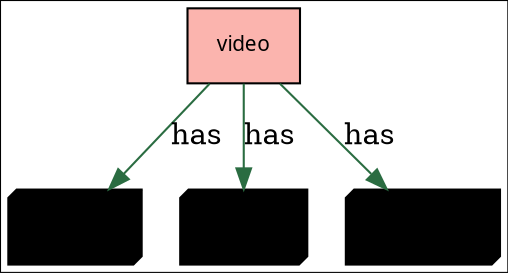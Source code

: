 digraph G {
    node[shape=rectangle, fontname=Tahoma, fontsize=10, style="filled",
        gradientangle="270", fillcolor="bisque", colorscheme="pastel19"]
  	colorscheme="pastel19"
    cluster=true;

	video [fillcolor="1"]
		
	    "new-video" [label="new-video" shape="box3d"]
	    
	    "video" -> "new-video" [color="#2A6C41" label="has"]
	    
		
	    "like-video" [label="like-video" shape="box3d"]
	    
	    "video" -> "like-video" [color="#2A6C41" label="has"]
	    
		
	    "dislike-video" [label="dislike-video" shape="box3d"]
	    
	    "video" -> "dislike-video" [color="#2A6C41" label="has"]
	    
	
}

